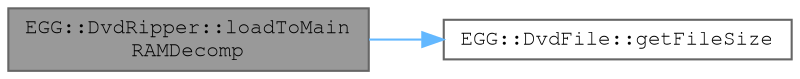 digraph "EGG::DvdRipper::loadToMainRAMDecomp"
{
 // LATEX_PDF_SIZE
  bgcolor="transparent";
  edge [fontname=FreeMono,fontsize=10,labelfontname=FreeMono,labelfontsize=10];
  node [fontname=FreeMono,fontsize=10,shape=box,height=0.2,width=0.4];
  rankdir="LR";
  Node1 [label="EGG::DvdRipper::loadToMain\lRAMDecomp",height=0.2,width=0.4,color="gray40", fillcolor="grey60", style="filled", fontcolor="black",tooltip="Load and decompress a file on the disc to main RAM given the DvdFile wrapper."];
  Node1 -> Node2 [color="steelblue1",style="solid"];
  Node2 [label="EGG::DvdFile::getFileSize",height=0.2,width=0.4,color="grey40", fillcolor="white", style="filled",URL="$class_e_g_g_1_1_dvd_file.html#ac8c0e98e48912678939842aff6bc8b8f",tooltip="Get the filesize."];
}
